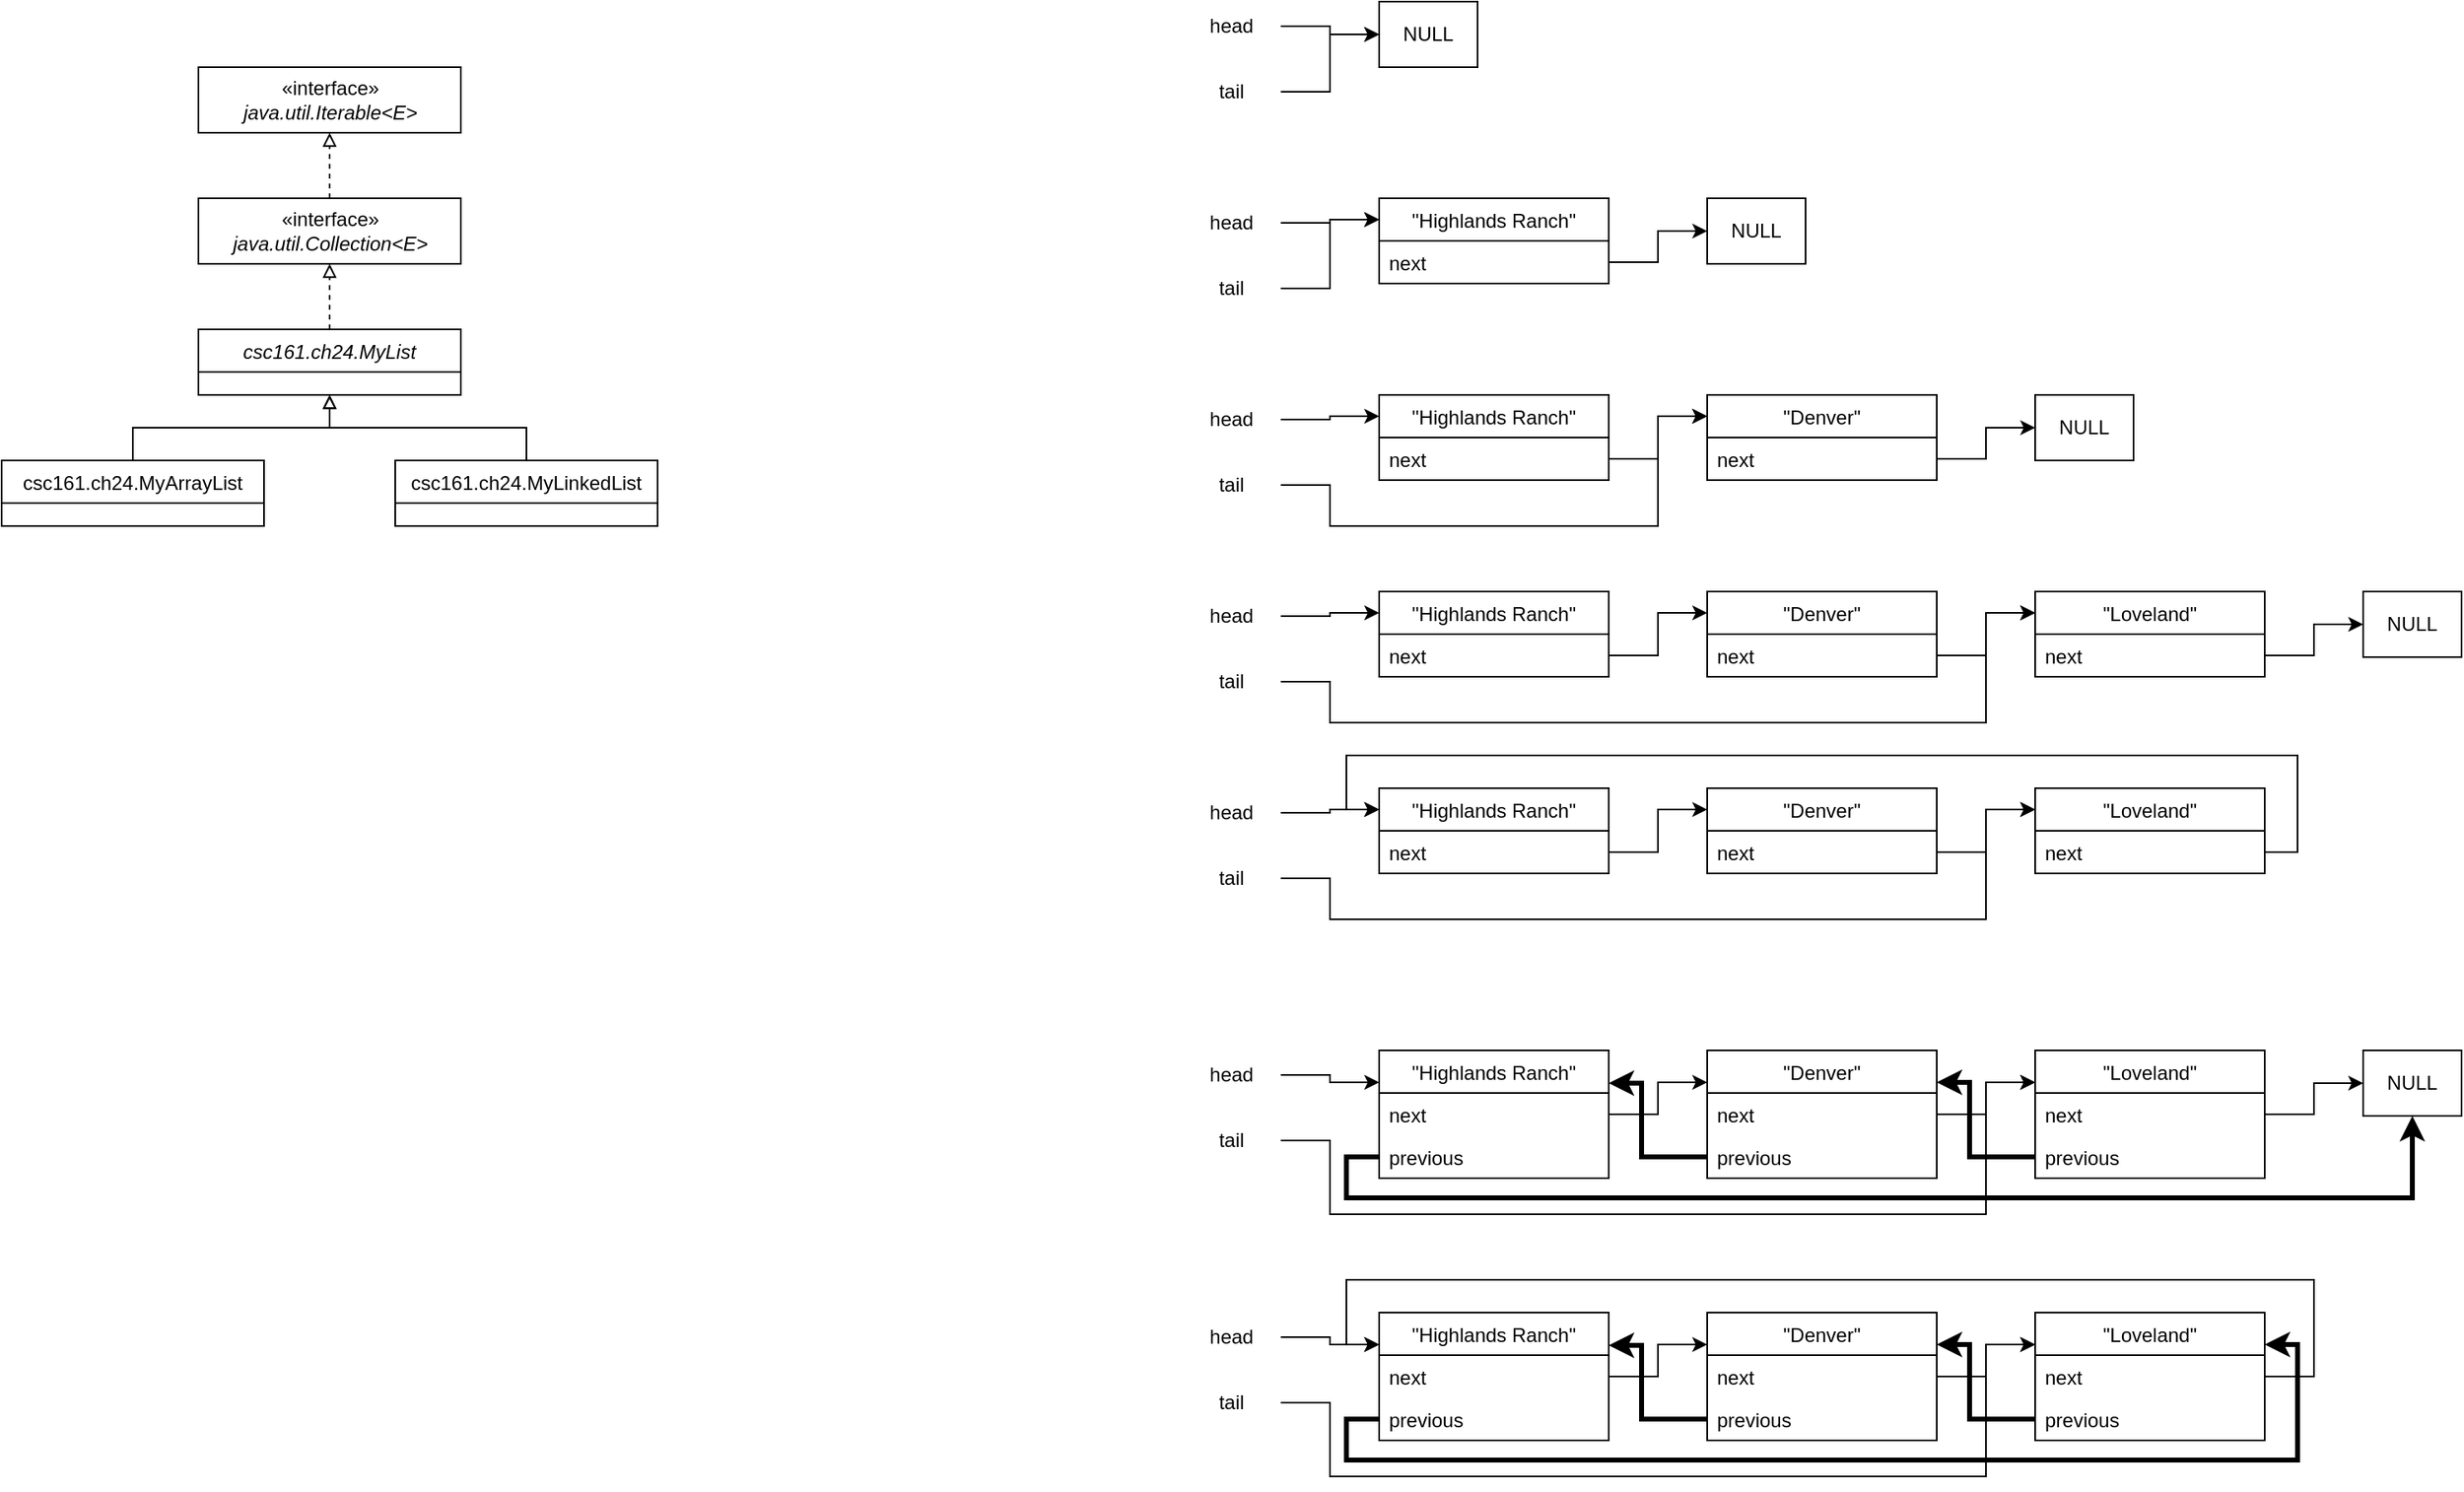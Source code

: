 <mxfile version="16.6.6" type="github">
  <diagram id="3TaFuOePhDUpP23lGYfb" name="Page-1">
    <mxGraphModel dx="1443" dy="1187" grid="1" gridSize="10" guides="1" tooltips="1" connect="1" arrows="1" fold="1" page="1" pageScale="1" pageWidth="850" pageHeight="1100" math="0" shadow="0">
      <root>
        <mxCell id="0" />
        <mxCell id="1" parent="0" />
        <mxCell id="ki_lQdvHZ9H5KWULKLS0-9" style="edgeStyle=orthogonalEdgeStyle;rounded=0;orthogonalLoop=1;jettySize=auto;html=1;exitX=0.5;exitY=0;exitDx=0;exitDy=0;entryX=0.5;entryY=1;entryDx=0;entryDy=0;endArrow=block;endFill=0;" edge="1" parent="1" source="ki_lQdvHZ9H5KWULKLS0-1" target="ki_lQdvHZ9H5KWULKLS0-3">
          <mxGeometry relative="1" as="geometry">
            <mxPoint x="360" y="320" as="targetPoint" />
          </mxGeometry>
        </mxCell>
        <mxCell id="ki_lQdvHZ9H5KWULKLS0-1" value="csc161.ch24.MyArrayList" style="swimlane;fontStyle=0;childLayout=stackLayout;horizontal=1;startSize=26;fillColor=none;horizontalStack=0;resizeParent=1;resizeParentMax=0;resizeLast=0;collapsible=1;marginBottom=0;" vertex="1" parent="1">
          <mxGeometry x="160" y="360" width="160" height="40" as="geometry" />
        </mxCell>
        <mxCell id="ki_lQdvHZ9H5KWULKLS0-8" style="edgeStyle=orthogonalEdgeStyle;rounded=0;orthogonalLoop=1;jettySize=auto;html=1;entryX=0.5;entryY=1;entryDx=0;entryDy=0;exitX=0.5;exitY=0;exitDx=0;exitDy=0;endArrow=block;endFill=0;" edge="1" parent="1" source="ki_lQdvHZ9H5KWULKLS0-2" target="ki_lQdvHZ9H5KWULKLS0-3">
          <mxGeometry relative="1" as="geometry" />
        </mxCell>
        <mxCell id="ki_lQdvHZ9H5KWULKLS0-2" value="csc161.ch24.MyLinkedList" style="swimlane;fontStyle=0;childLayout=stackLayout;horizontal=1;startSize=26;fillColor=none;horizontalStack=0;resizeParent=1;resizeParentMax=0;resizeLast=0;collapsible=1;marginBottom=0;" vertex="1" parent="1">
          <mxGeometry x="400" y="360" width="160" height="40" as="geometry" />
        </mxCell>
        <mxCell id="ki_lQdvHZ9H5KWULKLS0-6" style="edgeStyle=orthogonalEdgeStyle;rounded=0;orthogonalLoop=1;jettySize=auto;html=1;entryX=0.5;entryY=1;entryDx=0;entryDy=0;endArrow=block;endFill=0;dashed=1;" edge="1" parent="1" source="ki_lQdvHZ9H5KWULKLS0-3" target="ki_lQdvHZ9H5KWULKLS0-4">
          <mxGeometry relative="1" as="geometry" />
        </mxCell>
        <mxCell id="ki_lQdvHZ9H5KWULKLS0-3" value="csc161.ch24.MyList" style="swimlane;fontStyle=2;childLayout=stackLayout;horizontal=1;startSize=26;fillColor=none;horizontalStack=0;resizeParent=1;resizeParentMax=0;resizeLast=0;collapsible=1;marginBottom=0;" vertex="1" parent="1">
          <mxGeometry x="280" y="280" width="160" height="40" as="geometry" />
        </mxCell>
        <mxCell id="ki_lQdvHZ9H5KWULKLS0-7" style="edgeStyle=orthogonalEdgeStyle;rounded=0;orthogonalLoop=1;jettySize=auto;html=1;entryX=0.5;entryY=1;entryDx=0;entryDy=0;dashed=1;endArrow=block;endFill=0;" edge="1" parent="1" source="ki_lQdvHZ9H5KWULKLS0-4" target="ki_lQdvHZ9H5KWULKLS0-5">
          <mxGeometry relative="1" as="geometry" />
        </mxCell>
        <mxCell id="ki_lQdvHZ9H5KWULKLS0-4" value="«interface»&lt;br&gt;&lt;i&gt;java.util.Collection&amp;lt;E&amp;gt;&lt;/i&gt;" style="html=1;" vertex="1" parent="1">
          <mxGeometry x="280" y="200" width="160" height="40" as="geometry" />
        </mxCell>
        <mxCell id="ki_lQdvHZ9H5KWULKLS0-5" value="«interface»&lt;br&gt;&lt;i&gt;java.util.Iterable&amp;lt;E&amp;gt;&lt;/i&gt;" style="html=1;" vertex="1" parent="1">
          <mxGeometry x="280" y="120" width="160" height="40" as="geometry" />
        </mxCell>
        <mxCell id="ki_lQdvHZ9H5KWULKLS0-14" style="edgeStyle=orthogonalEdgeStyle;rounded=0;orthogonalLoop=1;jettySize=auto;html=1;entryX=0;entryY=0.5;entryDx=0;entryDy=0;endArrow=classic;endFill=1;exitX=1;exitY=0.5;exitDx=0;exitDy=0;" edge="1" parent="1" source="ki_lQdvHZ9H5KWULKLS0-10" target="ki_lQdvHZ9H5KWULKLS0-13">
          <mxGeometry relative="1" as="geometry" />
        </mxCell>
        <mxCell id="ki_lQdvHZ9H5KWULKLS0-10" value="head" style="text;html=1;strokeColor=none;fillColor=none;align=center;verticalAlign=middle;whiteSpace=wrap;rounded=0;" vertex="1" parent="1">
          <mxGeometry x="880" y="80" width="60" height="30" as="geometry" />
        </mxCell>
        <mxCell id="ki_lQdvHZ9H5KWULKLS0-15" style="edgeStyle=orthogonalEdgeStyle;rounded=0;orthogonalLoop=1;jettySize=auto;html=1;exitX=1;exitY=0.5;exitDx=0;exitDy=0;endArrow=classic;endFill=1;entryX=0;entryY=0.5;entryDx=0;entryDy=0;" edge="1" parent="1" source="ki_lQdvHZ9H5KWULKLS0-11" target="ki_lQdvHZ9H5KWULKLS0-13">
          <mxGeometry relative="1" as="geometry">
            <mxPoint x="990" y="40" as="targetPoint" />
          </mxGeometry>
        </mxCell>
        <mxCell id="ki_lQdvHZ9H5KWULKLS0-11" value="tail" style="text;html=1;strokeColor=none;fillColor=none;align=center;verticalAlign=middle;whiteSpace=wrap;rounded=0;" vertex="1" parent="1">
          <mxGeometry x="880" y="120" width="60" height="30" as="geometry" />
        </mxCell>
        <mxCell id="ki_lQdvHZ9H5KWULKLS0-13" value="NULL" style="rounded=0;whiteSpace=wrap;html=1;" vertex="1" parent="1">
          <mxGeometry x="1000" y="80" width="60" height="40" as="geometry" />
        </mxCell>
        <mxCell id="ki_lQdvHZ9H5KWULKLS0-16" style="edgeStyle=orthogonalEdgeStyle;rounded=0;orthogonalLoop=1;jettySize=auto;html=1;entryX=0;entryY=0.25;entryDx=0;entryDy=0;endArrow=classic;endFill=1;exitX=1;exitY=0.5;exitDx=0;exitDy=0;" edge="1" parent="1" source="ki_lQdvHZ9H5KWULKLS0-17" target="ki_lQdvHZ9H5KWULKLS0-21">
          <mxGeometry relative="1" as="geometry">
            <mxPoint x="1060" y="220" as="targetPoint" />
          </mxGeometry>
        </mxCell>
        <mxCell id="ki_lQdvHZ9H5KWULKLS0-17" value="head" style="text;html=1;strokeColor=none;fillColor=none;align=center;verticalAlign=middle;whiteSpace=wrap;rounded=0;" vertex="1" parent="1">
          <mxGeometry x="880" y="200" width="60" height="30" as="geometry" />
        </mxCell>
        <mxCell id="ki_lQdvHZ9H5KWULKLS0-18" style="edgeStyle=orthogonalEdgeStyle;rounded=0;orthogonalLoop=1;jettySize=auto;html=1;exitX=1;exitY=0.5;exitDx=0;exitDy=0;endArrow=classic;endFill=1;entryX=0;entryY=0.25;entryDx=0;entryDy=0;" edge="1" parent="1" source="ki_lQdvHZ9H5KWULKLS0-19" target="ki_lQdvHZ9H5KWULKLS0-21">
          <mxGeometry relative="1" as="geometry">
            <mxPoint x="1060" y="220" as="targetPoint" />
          </mxGeometry>
        </mxCell>
        <mxCell id="ki_lQdvHZ9H5KWULKLS0-19" value="tail" style="text;html=1;strokeColor=none;fillColor=none;align=center;verticalAlign=middle;whiteSpace=wrap;rounded=0;" vertex="1" parent="1">
          <mxGeometry x="880" y="240" width="60" height="30" as="geometry" />
        </mxCell>
        <mxCell id="ki_lQdvHZ9H5KWULKLS0-21" value="&quot;Highlands Ranch&quot;" style="swimlane;fontStyle=0;childLayout=stackLayout;horizontal=1;startSize=26;fillColor=none;horizontalStack=0;resizeParent=1;resizeParentMax=0;resizeLast=0;collapsible=1;marginBottom=0;" vertex="1" parent="1">
          <mxGeometry x="1000" y="200" width="140" height="52" as="geometry" />
        </mxCell>
        <mxCell id="ki_lQdvHZ9H5KWULKLS0-24" value="next" style="text;strokeColor=none;fillColor=none;align=left;verticalAlign=top;spacingLeft=4;spacingRight=4;overflow=hidden;rotatable=0;points=[[0,0.5],[1,0.5]];portConstraint=eastwest;" vertex="1" parent="ki_lQdvHZ9H5KWULKLS0-21">
          <mxGeometry y="26" width="140" height="26" as="geometry" />
        </mxCell>
        <mxCell id="ki_lQdvHZ9H5KWULKLS0-25" value="&quot;Denver&quot;" style="swimlane;fontStyle=0;childLayout=stackLayout;horizontal=1;startSize=26;fillColor=none;horizontalStack=0;resizeParent=1;resizeParentMax=0;resizeLast=0;collapsible=1;marginBottom=0;" vertex="1" parent="1">
          <mxGeometry x="1200" y="320" width="140" height="52" as="geometry" />
        </mxCell>
        <mxCell id="ki_lQdvHZ9H5KWULKLS0-26" value="next" style="text;strokeColor=none;fillColor=none;align=left;verticalAlign=top;spacingLeft=4;spacingRight=4;overflow=hidden;rotatable=0;points=[[0,0.5],[1,0.5]];portConstraint=eastwest;" vertex="1" parent="ki_lQdvHZ9H5KWULKLS0-25">
          <mxGeometry y="26" width="140" height="26" as="geometry" />
        </mxCell>
        <mxCell id="ki_lQdvHZ9H5KWULKLS0-31" style="edgeStyle=orthogonalEdgeStyle;rounded=0;orthogonalLoop=1;jettySize=auto;html=1;entryX=0;entryY=0.25;entryDx=0;entryDy=0;endArrow=classic;endFill=1;exitX=1;exitY=0.5;exitDx=0;exitDy=0;" edge="1" parent="1" source="ki_lQdvHZ9H5KWULKLS0-32" target="ki_lQdvHZ9H5KWULKLS0-35">
          <mxGeometry relative="1" as="geometry">
            <mxPoint x="1060" y="340" as="targetPoint" />
          </mxGeometry>
        </mxCell>
        <mxCell id="ki_lQdvHZ9H5KWULKLS0-32" value="head" style="text;html=1;strokeColor=none;fillColor=none;align=center;verticalAlign=middle;whiteSpace=wrap;rounded=0;" vertex="1" parent="1">
          <mxGeometry x="880" y="320" width="60" height="30" as="geometry" />
        </mxCell>
        <mxCell id="ki_lQdvHZ9H5KWULKLS0-33" style="edgeStyle=orthogonalEdgeStyle;rounded=0;orthogonalLoop=1;jettySize=auto;html=1;exitX=1;exitY=0.5;exitDx=0;exitDy=0;endArrow=classic;endFill=1;entryX=0;entryY=0.25;entryDx=0;entryDy=0;" edge="1" parent="1" source="ki_lQdvHZ9H5KWULKLS0-34" target="ki_lQdvHZ9H5KWULKLS0-25">
          <mxGeometry relative="1" as="geometry">
            <mxPoint x="1060" y="340" as="targetPoint" />
            <Array as="points">
              <mxPoint x="970" y="375" />
              <mxPoint x="970" y="400" />
              <mxPoint x="1170" y="400" />
              <mxPoint x="1170" y="333" />
            </Array>
          </mxGeometry>
        </mxCell>
        <mxCell id="ki_lQdvHZ9H5KWULKLS0-34" value="tail" style="text;html=1;strokeColor=none;fillColor=none;align=center;verticalAlign=middle;whiteSpace=wrap;rounded=0;" vertex="1" parent="1">
          <mxGeometry x="880" y="360" width="60" height="30" as="geometry" />
        </mxCell>
        <mxCell id="ki_lQdvHZ9H5KWULKLS0-35" value="&quot;Highlands Ranch&quot;" style="swimlane;fontStyle=0;childLayout=stackLayout;horizontal=1;startSize=26;fillColor=none;horizontalStack=0;resizeParent=1;resizeParentMax=0;resizeLast=0;collapsible=1;marginBottom=0;" vertex="1" parent="1">
          <mxGeometry x="1000" y="320" width="140" height="52" as="geometry" />
        </mxCell>
        <mxCell id="ki_lQdvHZ9H5KWULKLS0-36" value="next" style="text;strokeColor=none;fillColor=none;align=left;verticalAlign=top;spacingLeft=4;spacingRight=4;overflow=hidden;rotatable=0;points=[[0,0.5],[1,0.5]];portConstraint=eastwest;" vertex="1" parent="ki_lQdvHZ9H5KWULKLS0-35">
          <mxGeometry y="26" width="140" height="26" as="geometry" />
        </mxCell>
        <mxCell id="ki_lQdvHZ9H5KWULKLS0-37" style="edgeStyle=orthogonalEdgeStyle;rounded=0;orthogonalLoop=1;jettySize=auto;html=1;entryX=0;entryY=0.25;entryDx=0;entryDy=0;endArrow=classic;endFill=1;exitX=1;exitY=0.5;exitDx=0;exitDy=0;" edge="1" parent="1" source="ki_lQdvHZ9H5KWULKLS0-36" target="ki_lQdvHZ9H5KWULKLS0-25">
          <mxGeometry relative="1" as="geometry">
            <mxPoint x="1010" y="343" as="targetPoint" />
            <mxPoint x="950" y="345" as="sourcePoint" />
          </mxGeometry>
        </mxCell>
        <mxCell id="ki_lQdvHZ9H5KWULKLS0-38" value="NULL" style="rounded=0;whiteSpace=wrap;html=1;" vertex="1" parent="1">
          <mxGeometry x="1200" y="200" width="60" height="40" as="geometry" />
        </mxCell>
        <mxCell id="ki_lQdvHZ9H5KWULKLS0-39" style="edgeStyle=orthogonalEdgeStyle;rounded=0;orthogonalLoop=1;jettySize=auto;html=1;entryX=0;entryY=0.5;entryDx=0;entryDy=0;endArrow=classic;endFill=1;exitX=1;exitY=0.5;exitDx=0;exitDy=0;" edge="1" parent="1" source="ki_lQdvHZ9H5KWULKLS0-24" target="ki_lQdvHZ9H5KWULKLS0-38">
          <mxGeometry relative="1" as="geometry">
            <mxPoint x="1210" y="343" as="targetPoint" />
            <mxPoint x="1150" y="369" as="sourcePoint" />
          </mxGeometry>
        </mxCell>
        <mxCell id="ki_lQdvHZ9H5KWULKLS0-40" value="NULL" style="rounded=0;whiteSpace=wrap;html=1;" vertex="1" parent="1">
          <mxGeometry x="1400" y="320" width="60" height="40" as="geometry" />
        </mxCell>
        <mxCell id="ki_lQdvHZ9H5KWULKLS0-41" style="edgeStyle=orthogonalEdgeStyle;rounded=0;orthogonalLoop=1;jettySize=auto;html=1;entryX=0;entryY=0.5;entryDx=0;entryDy=0;endArrow=classic;endFill=1;exitX=1;exitY=0.5;exitDx=0;exitDy=0;" edge="1" parent="1" target="ki_lQdvHZ9H5KWULKLS0-40" source="ki_lQdvHZ9H5KWULKLS0-26">
          <mxGeometry relative="1" as="geometry">
            <mxPoint x="1410" y="463" as="targetPoint" />
            <mxPoint x="1360" y="380" as="sourcePoint" />
          </mxGeometry>
        </mxCell>
        <mxCell id="ki_lQdvHZ9H5KWULKLS0-42" value="&quot;Denver&quot;" style="swimlane;fontStyle=0;childLayout=stackLayout;horizontal=1;startSize=26;fillColor=none;horizontalStack=0;resizeParent=1;resizeParentMax=0;resizeLast=0;collapsible=1;marginBottom=0;" vertex="1" parent="1">
          <mxGeometry x="1200" y="440" width="140" height="52" as="geometry" />
        </mxCell>
        <mxCell id="ki_lQdvHZ9H5KWULKLS0-43" value="next" style="text;strokeColor=none;fillColor=none;align=left;verticalAlign=top;spacingLeft=4;spacingRight=4;overflow=hidden;rotatable=0;points=[[0,0.5],[1,0.5]];portConstraint=eastwest;" vertex="1" parent="ki_lQdvHZ9H5KWULKLS0-42">
          <mxGeometry y="26" width="140" height="26" as="geometry" />
        </mxCell>
        <mxCell id="ki_lQdvHZ9H5KWULKLS0-44" style="edgeStyle=orthogonalEdgeStyle;rounded=0;orthogonalLoop=1;jettySize=auto;html=1;entryX=0;entryY=0.25;entryDx=0;entryDy=0;endArrow=classic;endFill=1;exitX=1;exitY=0.5;exitDx=0;exitDy=0;" edge="1" parent="1" source="ki_lQdvHZ9H5KWULKLS0-45" target="ki_lQdvHZ9H5KWULKLS0-48">
          <mxGeometry relative="1" as="geometry">
            <mxPoint x="1060" y="460" as="targetPoint" />
          </mxGeometry>
        </mxCell>
        <mxCell id="ki_lQdvHZ9H5KWULKLS0-45" value="head" style="text;html=1;strokeColor=none;fillColor=none;align=center;verticalAlign=middle;whiteSpace=wrap;rounded=0;" vertex="1" parent="1">
          <mxGeometry x="880" y="440" width="60" height="30" as="geometry" />
        </mxCell>
        <mxCell id="ki_lQdvHZ9H5KWULKLS0-46" style="edgeStyle=orthogonalEdgeStyle;rounded=0;orthogonalLoop=1;jettySize=auto;html=1;exitX=1;exitY=0.5;exitDx=0;exitDy=0;endArrow=classic;endFill=1;entryX=0;entryY=0.25;entryDx=0;entryDy=0;" edge="1" parent="1" source="ki_lQdvHZ9H5KWULKLS0-47" target="ki_lQdvHZ9H5KWULKLS0-53">
          <mxGeometry relative="1" as="geometry">
            <mxPoint x="1060" y="460" as="targetPoint" />
            <Array as="points">
              <mxPoint x="970" y="495" />
              <mxPoint x="970" y="520" />
              <mxPoint x="1370" y="520" />
              <mxPoint x="1370" y="453" />
            </Array>
          </mxGeometry>
        </mxCell>
        <mxCell id="ki_lQdvHZ9H5KWULKLS0-47" value="tail" style="text;html=1;strokeColor=none;fillColor=none;align=center;verticalAlign=middle;whiteSpace=wrap;rounded=0;" vertex="1" parent="1">
          <mxGeometry x="880" y="480" width="60" height="30" as="geometry" />
        </mxCell>
        <mxCell id="ki_lQdvHZ9H5KWULKLS0-48" value="&quot;Highlands Ranch&quot;" style="swimlane;fontStyle=0;childLayout=stackLayout;horizontal=1;startSize=26;fillColor=none;horizontalStack=0;resizeParent=1;resizeParentMax=0;resizeLast=0;collapsible=1;marginBottom=0;" vertex="1" parent="1">
          <mxGeometry x="1000" y="440" width="140" height="52" as="geometry" />
        </mxCell>
        <mxCell id="ki_lQdvHZ9H5KWULKLS0-49" value="next" style="text;strokeColor=none;fillColor=none;align=left;verticalAlign=top;spacingLeft=4;spacingRight=4;overflow=hidden;rotatable=0;points=[[0,0.5],[1,0.5]];portConstraint=eastwest;" vertex="1" parent="ki_lQdvHZ9H5KWULKLS0-48">
          <mxGeometry y="26" width="140" height="26" as="geometry" />
        </mxCell>
        <mxCell id="ki_lQdvHZ9H5KWULKLS0-50" style="edgeStyle=orthogonalEdgeStyle;rounded=0;orthogonalLoop=1;jettySize=auto;html=1;entryX=0;entryY=0.25;entryDx=0;entryDy=0;endArrow=classic;endFill=1;exitX=1;exitY=0.5;exitDx=0;exitDy=0;" edge="1" parent="1" source="ki_lQdvHZ9H5KWULKLS0-49" target="ki_lQdvHZ9H5KWULKLS0-42">
          <mxGeometry relative="1" as="geometry">
            <mxPoint x="1010" y="463" as="targetPoint" />
            <mxPoint x="950" y="465" as="sourcePoint" />
          </mxGeometry>
        </mxCell>
        <mxCell id="ki_lQdvHZ9H5KWULKLS0-51" value="NULL" style="rounded=0;whiteSpace=wrap;html=1;" vertex="1" parent="1">
          <mxGeometry x="1600" y="440" width="60" height="40" as="geometry" />
        </mxCell>
        <mxCell id="ki_lQdvHZ9H5KWULKLS0-52" style="edgeStyle=orthogonalEdgeStyle;rounded=0;orthogonalLoop=1;jettySize=auto;html=1;entryX=0;entryY=0.5;entryDx=0;entryDy=0;endArrow=classic;endFill=1;exitX=1;exitY=0.5;exitDx=0;exitDy=0;" edge="1" parent="1" source="ki_lQdvHZ9H5KWULKLS0-54" target="ki_lQdvHZ9H5KWULKLS0-51">
          <mxGeometry relative="1" as="geometry">
            <mxPoint x="1410" y="583" as="targetPoint" />
            <mxPoint x="1360" y="500" as="sourcePoint" />
          </mxGeometry>
        </mxCell>
        <mxCell id="ki_lQdvHZ9H5KWULKLS0-53" value="&quot;Loveland&quot;" style="swimlane;fontStyle=0;childLayout=stackLayout;horizontal=1;startSize=26;fillColor=none;horizontalStack=0;resizeParent=1;resizeParentMax=0;resizeLast=0;collapsible=1;marginBottom=0;" vertex="1" parent="1">
          <mxGeometry x="1400" y="440" width="140" height="52" as="geometry" />
        </mxCell>
        <mxCell id="ki_lQdvHZ9H5KWULKLS0-54" value="next" style="text;strokeColor=none;fillColor=none;align=left;verticalAlign=top;spacingLeft=4;spacingRight=4;overflow=hidden;rotatable=0;points=[[0,0.5],[1,0.5]];portConstraint=eastwest;" vertex="1" parent="ki_lQdvHZ9H5KWULKLS0-53">
          <mxGeometry y="26" width="140" height="26" as="geometry" />
        </mxCell>
        <mxCell id="ki_lQdvHZ9H5KWULKLS0-55" style="edgeStyle=orthogonalEdgeStyle;rounded=0;orthogonalLoop=1;jettySize=auto;html=1;entryX=0;entryY=0.25;entryDx=0;entryDy=0;endArrow=classic;endFill=1;exitX=1;exitY=0.5;exitDx=0;exitDy=0;" edge="1" parent="1" source="ki_lQdvHZ9H5KWULKLS0-43" target="ki_lQdvHZ9H5KWULKLS0-53">
          <mxGeometry relative="1" as="geometry">
            <mxPoint x="1700" y="465" as="targetPoint" />
            <mxPoint x="1530" y="489" as="sourcePoint" />
          </mxGeometry>
        </mxCell>
        <mxCell id="ki_lQdvHZ9H5KWULKLS0-56" value="&quot;Denver&quot;" style="swimlane;fontStyle=0;childLayout=stackLayout;horizontal=1;startSize=26;fillColor=none;horizontalStack=0;resizeParent=1;resizeParentMax=0;resizeLast=0;collapsible=1;marginBottom=0;" vertex="1" parent="1">
          <mxGeometry x="1200" y="560" width="140" height="52" as="geometry" />
        </mxCell>
        <mxCell id="ki_lQdvHZ9H5KWULKLS0-57" value="next" style="text;strokeColor=none;fillColor=none;align=left;verticalAlign=top;spacingLeft=4;spacingRight=4;overflow=hidden;rotatable=0;points=[[0,0.5],[1,0.5]];portConstraint=eastwest;" vertex="1" parent="ki_lQdvHZ9H5KWULKLS0-56">
          <mxGeometry y="26" width="140" height="26" as="geometry" />
        </mxCell>
        <mxCell id="ki_lQdvHZ9H5KWULKLS0-58" style="edgeStyle=orthogonalEdgeStyle;rounded=0;orthogonalLoop=1;jettySize=auto;html=1;entryX=0;entryY=0.25;entryDx=0;entryDy=0;endArrow=classic;endFill=1;exitX=1;exitY=0.5;exitDx=0;exitDy=0;" edge="1" parent="1" source="ki_lQdvHZ9H5KWULKLS0-59" target="ki_lQdvHZ9H5KWULKLS0-62">
          <mxGeometry relative="1" as="geometry">
            <mxPoint x="1060" y="580" as="targetPoint" />
          </mxGeometry>
        </mxCell>
        <mxCell id="ki_lQdvHZ9H5KWULKLS0-59" value="head" style="text;html=1;strokeColor=none;fillColor=none;align=center;verticalAlign=middle;whiteSpace=wrap;rounded=0;" vertex="1" parent="1">
          <mxGeometry x="880" y="560" width="60" height="30" as="geometry" />
        </mxCell>
        <mxCell id="ki_lQdvHZ9H5KWULKLS0-60" style="edgeStyle=orthogonalEdgeStyle;rounded=0;orthogonalLoop=1;jettySize=auto;html=1;exitX=1;exitY=0.5;exitDx=0;exitDy=0;endArrow=classic;endFill=1;entryX=0;entryY=0.25;entryDx=0;entryDy=0;" edge="1" parent="1" source="ki_lQdvHZ9H5KWULKLS0-61" target="ki_lQdvHZ9H5KWULKLS0-67">
          <mxGeometry relative="1" as="geometry">
            <mxPoint x="1060" y="580" as="targetPoint" />
            <Array as="points">
              <mxPoint x="970" y="615" />
              <mxPoint x="970" y="640" />
              <mxPoint x="1370" y="640" />
              <mxPoint x="1370" y="573" />
            </Array>
          </mxGeometry>
        </mxCell>
        <mxCell id="ki_lQdvHZ9H5KWULKLS0-61" value="tail" style="text;html=1;strokeColor=none;fillColor=none;align=center;verticalAlign=middle;whiteSpace=wrap;rounded=0;" vertex="1" parent="1">
          <mxGeometry x="880" y="600" width="60" height="30" as="geometry" />
        </mxCell>
        <mxCell id="ki_lQdvHZ9H5KWULKLS0-62" value="&quot;Highlands Ranch&quot;" style="swimlane;fontStyle=0;childLayout=stackLayout;horizontal=1;startSize=26;fillColor=none;horizontalStack=0;resizeParent=1;resizeParentMax=0;resizeLast=0;collapsible=1;marginBottom=0;" vertex="1" parent="1">
          <mxGeometry x="1000" y="560" width="140" height="52" as="geometry" />
        </mxCell>
        <mxCell id="ki_lQdvHZ9H5KWULKLS0-63" value="next" style="text;strokeColor=none;fillColor=none;align=left;verticalAlign=top;spacingLeft=4;spacingRight=4;overflow=hidden;rotatable=0;points=[[0,0.5],[1,0.5]];portConstraint=eastwest;" vertex="1" parent="ki_lQdvHZ9H5KWULKLS0-62">
          <mxGeometry y="26" width="140" height="26" as="geometry" />
        </mxCell>
        <mxCell id="ki_lQdvHZ9H5KWULKLS0-64" style="edgeStyle=orthogonalEdgeStyle;rounded=0;orthogonalLoop=1;jettySize=auto;html=1;entryX=0;entryY=0.25;entryDx=0;entryDy=0;endArrow=classic;endFill=1;exitX=1;exitY=0.5;exitDx=0;exitDy=0;" edge="1" parent="1" source="ki_lQdvHZ9H5KWULKLS0-63" target="ki_lQdvHZ9H5KWULKLS0-56">
          <mxGeometry relative="1" as="geometry">
            <mxPoint x="1010" y="583" as="targetPoint" />
            <mxPoint x="950" y="585" as="sourcePoint" />
          </mxGeometry>
        </mxCell>
        <mxCell id="ki_lQdvHZ9H5KWULKLS0-65" value="NULL" style="rounded=0;whiteSpace=wrap;html=1;" vertex="1" parent="1">
          <mxGeometry x="1600" y="720" width="60" height="40" as="geometry" />
        </mxCell>
        <mxCell id="ki_lQdvHZ9H5KWULKLS0-66" style="edgeStyle=orthogonalEdgeStyle;rounded=0;orthogonalLoop=1;jettySize=auto;html=1;entryX=0;entryY=0.25;entryDx=0;entryDy=0;endArrow=classic;endFill=1;exitX=1;exitY=0.5;exitDx=0;exitDy=0;" edge="1" parent="1" source="ki_lQdvHZ9H5KWULKLS0-68" target="ki_lQdvHZ9H5KWULKLS0-62">
          <mxGeometry relative="1" as="geometry">
            <mxPoint x="1410" y="703" as="targetPoint" />
            <mxPoint x="1360" y="620" as="sourcePoint" />
            <Array as="points">
              <mxPoint x="1560" y="599" />
              <mxPoint x="1560" y="540" />
              <mxPoint x="980" y="540" />
              <mxPoint x="980" y="573" />
            </Array>
          </mxGeometry>
        </mxCell>
        <mxCell id="ki_lQdvHZ9H5KWULKLS0-67" value="&quot;Loveland&quot;" style="swimlane;fontStyle=0;childLayout=stackLayout;horizontal=1;startSize=26;fillColor=none;horizontalStack=0;resizeParent=1;resizeParentMax=0;resizeLast=0;collapsible=1;marginBottom=0;" vertex="1" parent="1">
          <mxGeometry x="1400" y="560" width="140" height="52" as="geometry" />
        </mxCell>
        <mxCell id="ki_lQdvHZ9H5KWULKLS0-68" value="next" style="text;strokeColor=none;fillColor=none;align=left;verticalAlign=top;spacingLeft=4;spacingRight=4;overflow=hidden;rotatable=0;points=[[0,0.5],[1,0.5]];portConstraint=eastwest;" vertex="1" parent="ki_lQdvHZ9H5KWULKLS0-67">
          <mxGeometry y="26" width="140" height="26" as="geometry" />
        </mxCell>
        <mxCell id="ki_lQdvHZ9H5KWULKLS0-69" style="edgeStyle=orthogonalEdgeStyle;rounded=0;orthogonalLoop=1;jettySize=auto;html=1;entryX=0;entryY=0.25;entryDx=0;entryDy=0;endArrow=classic;endFill=1;exitX=1;exitY=0.5;exitDx=0;exitDy=0;" edge="1" parent="1" source="ki_lQdvHZ9H5KWULKLS0-57" target="ki_lQdvHZ9H5KWULKLS0-67">
          <mxGeometry relative="1" as="geometry">
            <mxPoint x="1700" y="585" as="targetPoint" />
            <mxPoint x="1530" y="609" as="sourcePoint" />
          </mxGeometry>
        </mxCell>
        <mxCell id="ki_lQdvHZ9H5KWULKLS0-70" value="&quot;Denver&quot;" style="swimlane;fontStyle=0;childLayout=stackLayout;horizontal=1;startSize=26;fillColor=none;horizontalStack=0;resizeParent=1;resizeParentMax=0;resizeLast=0;collapsible=1;marginBottom=0;" vertex="1" parent="1">
          <mxGeometry x="1200" y="720" width="140" height="78" as="geometry" />
        </mxCell>
        <mxCell id="ki_lQdvHZ9H5KWULKLS0-71" value="next" style="text;strokeColor=none;fillColor=none;align=left;verticalAlign=top;spacingLeft=4;spacingRight=4;overflow=hidden;rotatable=0;points=[[0,0.5],[1,0.5]];portConstraint=eastwest;" vertex="1" parent="ki_lQdvHZ9H5KWULKLS0-70">
          <mxGeometry y="26" width="140" height="26" as="geometry" />
        </mxCell>
        <mxCell id="ki_lQdvHZ9H5KWULKLS0-85" value="previous" style="text;strokeColor=none;fillColor=none;align=left;verticalAlign=top;spacingLeft=4;spacingRight=4;overflow=hidden;rotatable=0;points=[[0,0.5],[1,0.5]];portConstraint=eastwest;" vertex="1" parent="ki_lQdvHZ9H5KWULKLS0-70">
          <mxGeometry y="52" width="140" height="26" as="geometry" />
        </mxCell>
        <mxCell id="ki_lQdvHZ9H5KWULKLS0-72" style="edgeStyle=orthogonalEdgeStyle;rounded=0;orthogonalLoop=1;jettySize=auto;html=1;entryX=0;entryY=0.25;entryDx=0;entryDy=0;endArrow=classic;endFill=1;exitX=1;exitY=0.5;exitDx=0;exitDy=0;" edge="1" parent="1" source="ki_lQdvHZ9H5KWULKLS0-73" target="ki_lQdvHZ9H5KWULKLS0-76">
          <mxGeometry relative="1" as="geometry">
            <mxPoint x="1060" y="740" as="targetPoint" />
          </mxGeometry>
        </mxCell>
        <mxCell id="ki_lQdvHZ9H5KWULKLS0-73" value="head" style="text;html=1;strokeColor=none;fillColor=none;align=center;verticalAlign=middle;whiteSpace=wrap;rounded=0;" vertex="1" parent="1">
          <mxGeometry x="880" y="720" width="60" height="30" as="geometry" />
        </mxCell>
        <mxCell id="ki_lQdvHZ9H5KWULKLS0-74" style="edgeStyle=orthogonalEdgeStyle;rounded=0;orthogonalLoop=1;jettySize=auto;html=1;exitX=1;exitY=0.5;exitDx=0;exitDy=0;endArrow=classic;endFill=1;entryX=0;entryY=0.25;entryDx=0;entryDy=0;" edge="1" parent="1" source="ki_lQdvHZ9H5KWULKLS0-75" target="ki_lQdvHZ9H5KWULKLS0-80">
          <mxGeometry relative="1" as="geometry">
            <mxPoint x="1060" y="740" as="targetPoint" />
            <Array as="points">
              <mxPoint x="970" y="775" />
              <mxPoint x="970" y="820" />
              <mxPoint x="1370" y="820" />
              <mxPoint x="1370" y="740" />
            </Array>
          </mxGeometry>
        </mxCell>
        <mxCell id="ki_lQdvHZ9H5KWULKLS0-75" value="tail" style="text;html=1;strokeColor=none;fillColor=none;align=center;verticalAlign=middle;whiteSpace=wrap;rounded=0;" vertex="1" parent="1">
          <mxGeometry x="880" y="760" width="60" height="30" as="geometry" />
        </mxCell>
        <mxCell id="ki_lQdvHZ9H5KWULKLS0-76" value="&quot;Highlands Ranch&quot;" style="swimlane;fontStyle=0;childLayout=stackLayout;horizontal=1;startSize=26;fillColor=none;horizontalStack=0;resizeParent=1;resizeParentMax=0;resizeLast=0;collapsible=1;marginBottom=0;" vertex="1" parent="1">
          <mxGeometry x="1000" y="720" width="140" height="78" as="geometry" />
        </mxCell>
        <mxCell id="ki_lQdvHZ9H5KWULKLS0-77" value="next" style="text;strokeColor=none;fillColor=none;align=left;verticalAlign=top;spacingLeft=4;spacingRight=4;overflow=hidden;rotatable=0;points=[[0,0.5],[1,0.5]];portConstraint=eastwest;" vertex="1" parent="ki_lQdvHZ9H5KWULKLS0-76">
          <mxGeometry y="26" width="140" height="26" as="geometry" />
        </mxCell>
        <mxCell id="ki_lQdvHZ9H5KWULKLS0-84" value="previous" style="text;strokeColor=none;fillColor=none;align=left;verticalAlign=top;spacingLeft=4;spacingRight=4;overflow=hidden;rotatable=0;points=[[0,0.5],[1,0.5]];portConstraint=eastwest;" vertex="1" parent="ki_lQdvHZ9H5KWULKLS0-76">
          <mxGeometry y="52" width="140" height="26" as="geometry" />
        </mxCell>
        <mxCell id="ki_lQdvHZ9H5KWULKLS0-78" style="edgeStyle=orthogonalEdgeStyle;rounded=0;orthogonalLoop=1;jettySize=auto;html=1;entryX=0;entryY=0.25;entryDx=0;entryDy=0;endArrow=classic;endFill=1;exitX=1;exitY=0.5;exitDx=0;exitDy=0;" edge="1" parent="1" source="ki_lQdvHZ9H5KWULKLS0-77" target="ki_lQdvHZ9H5KWULKLS0-70">
          <mxGeometry relative="1" as="geometry">
            <mxPoint x="1010" y="743" as="targetPoint" />
            <mxPoint x="950" y="745" as="sourcePoint" />
          </mxGeometry>
        </mxCell>
        <mxCell id="ki_lQdvHZ9H5KWULKLS0-79" style="edgeStyle=orthogonalEdgeStyle;rounded=0;orthogonalLoop=1;jettySize=auto;html=1;entryX=0;entryY=0.5;entryDx=0;entryDy=0;endArrow=classic;endFill=1;exitX=1;exitY=0.5;exitDx=0;exitDy=0;" edge="1" parent="1" source="ki_lQdvHZ9H5KWULKLS0-81" target="ki_lQdvHZ9H5KWULKLS0-65">
          <mxGeometry relative="1" as="geometry">
            <mxPoint x="1410" y="863" as="targetPoint" />
            <mxPoint x="1360" y="780" as="sourcePoint" />
            <Array as="points">
              <mxPoint x="1570" y="759" />
              <mxPoint x="1570" y="740" />
            </Array>
          </mxGeometry>
        </mxCell>
        <mxCell id="ki_lQdvHZ9H5KWULKLS0-80" value="&quot;Loveland&quot;" style="swimlane;fontStyle=0;childLayout=stackLayout;horizontal=1;startSize=26;fillColor=none;horizontalStack=0;resizeParent=1;resizeParentMax=0;resizeLast=0;collapsible=1;marginBottom=0;" vertex="1" parent="1">
          <mxGeometry x="1400" y="720" width="140" height="78" as="geometry" />
        </mxCell>
        <mxCell id="ki_lQdvHZ9H5KWULKLS0-81" value="next" style="text;strokeColor=none;fillColor=none;align=left;verticalAlign=top;spacingLeft=4;spacingRight=4;overflow=hidden;rotatable=0;points=[[0,0.5],[1,0.5]];portConstraint=eastwest;" vertex="1" parent="ki_lQdvHZ9H5KWULKLS0-80">
          <mxGeometry y="26" width="140" height="26" as="geometry" />
        </mxCell>
        <mxCell id="ki_lQdvHZ9H5KWULKLS0-86" value="previous" style="text;strokeColor=none;fillColor=none;align=left;verticalAlign=top;spacingLeft=4;spacingRight=4;overflow=hidden;rotatable=0;points=[[0,0.5],[1,0.5]];portConstraint=eastwest;" vertex="1" parent="ki_lQdvHZ9H5KWULKLS0-80">
          <mxGeometry y="52" width="140" height="26" as="geometry" />
        </mxCell>
        <mxCell id="ki_lQdvHZ9H5KWULKLS0-82" style="edgeStyle=orthogonalEdgeStyle;rounded=0;orthogonalLoop=1;jettySize=auto;html=1;entryX=0;entryY=0.25;entryDx=0;entryDy=0;endArrow=classic;endFill=1;exitX=1;exitY=0.5;exitDx=0;exitDy=0;" edge="1" parent="1" source="ki_lQdvHZ9H5KWULKLS0-71" target="ki_lQdvHZ9H5KWULKLS0-80">
          <mxGeometry relative="1" as="geometry">
            <mxPoint x="1700" y="745" as="targetPoint" />
            <mxPoint x="1530" y="769" as="sourcePoint" />
          </mxGeometry>
        </mxCell>
        <mxCell id="ki_lQdvHZ9H5KWULKLS0-87" style="edgeStyle=orthogonalEdgeStyle;rounded=0;orthogonalLoop=1;jettySize=auto;html=1;exitX=0;exitY=0.5;exitDx=0;exitDy=0;entryX=1;entryY=0.25;entryDx=0;entryDy=0;endArrow=classic;endFill=1;strokeWidth=3;" edge="1" parent="1" source="ki_lQdvHZ9H5KWULKLS0-86" target="ki_lQdvHZ9H5KWULKLS0-70">
          <mxGeometry relative="1" as="geometry">
            <Array as="points">
              <mxPoint x="1360" y="785" />
              <mxPoint x="1360" y="740" />
            </Array>
          </mxGeometry>
        </mxCell>
        <mxCell id="ki_lQdvHZ9H5KWULKLS0-88" style="edgeStyle=orthogonalEdgeStyle;rounded=0;orthogonalLoop=1;jettySize=auto;html=1;exitX=0;exitY=0.5;exitDx=0;exitDy=0;entryX=1;entryY=0.25;entryDx=0;entryDy=0;endArrow=classic;endFill=1;strokeWidth=3;" edge="1" parent="1" source="ki_lQdvHZ9H5KWULKLS0-85" target="ki_lQdvHZ9H5KWULKLS0-76">
          <mxGeometry relative="1" as="geometry">
            <mxPoint x="1410" y="795" as="sourcePoint" />
            <mxPoint x="1350" y="749.5" as="targetPoint" />
            <Array as="points">
              <mxPoint x="1160" y="785" />
              <mxPoint x="1160" y="740" />
              <mxPoint x="1140" y="740" />
            </Array>
          </mxGeometry>
        </mxCell>
        <mxCell id="ki_lQdvHZ9H5KWULKLS0-89" style="edgeStyle=orthogonalEdgeStyle;rounded=0;orthogonalLoop=1;jettySize=auto;html=1;exitX=0;exitY=0.5;exitDx=0;exitDy=0;entryX=0.5;entryY=1;entryDx=0;entryDy=0;endArrow=classic;endFill=1;strokeWidth=3;" edge="1" parent="1" source="ki_lQdvHZ9H5KWULKLS0-84" target="ki_lQdvHZ9H5KWULKLS0-65">
          <mxGeometry relative="1" as="geometry">
            <mxPoint x="1210" y="795" as="sourcePoint" />
            <mxPoint x="1150" y="749.5" as="targetPoint" />
            <Array as="points">
              <mxPoint x="980" y="785" />
              <mxPoint x="980" y="810" />
              <mxPoint x="1630" y="810" />
            </Array>
          </mxGeometry>
        </mxCell>
        <mxCell id="ki_lQdvHZ9H5KWULKLS0-91" value="&quot;Denver&quot;" style="swimlane;fontStyle=0;childLayout=stackLayout;horizontal=1;startSize=26;fillColor=none;horizontalStack=0;resizeParent=1;resizeParentMax=0;resizeLast=0;collapsible=1;marginBottom=0;" vertex="1" parent="1">
          <mxGeometry x="1200" y="880" width="140" height="78" as="geometry" />
        </mxCell>
        <mxCell id="ki_lQdvHZ9H5KWULKLS0-92" value="next" style="text;strokeColor=none;fillColor=none;align=left;verticalAlign=top;spacingLeft=4;spacingRight=4;overflow=hidden;rotatable=0;points=[[0,0.5],[1,0.5]];portConstraint=eastwest;" vertex="1" parent="ki_lQdvHZ9H5KWULKLS0-91">
          <mxGeometry y="26" width="140" height="26" as="geometry" />
        </mxCell>
        <mxCell id="ki_lQdvHZ9H5KWULKLS0-93" value="previous" style="text;strokeColor=none;fillColor=none;align=left;verticalAlign=top;spacingLeft=4;spacingRight=4;overflow=hidden;rotatable=0;points=[[0,0.5],[1,0.5]];portConstraint=eastwest;" vertex="1" parent="ki_lQdvHZ9H5KWULKLS0-91">
          <mxGeometry y="52" width="140" height="26" as="geometry" />
        </mxCell>
        <mxCell id="ki_lQdvHZ9H5KWULKLS0-94" style="edgeStyle=orthogonalEdgeStyle;rounded=0;orthogonalLoop=1;jettySize=auto;html=1;entryX=0;entryY=0.25;entryDx=0;entryDy=0;endArrow=classic;endFill=1;exitX=1;exitY=0.5;exitDx=0;exitDy=0;" edge="1" parent="1" source="ki_lQdvHZ9H5KWULKLS0-95" target="ki_lQdvHZ9H5KWULKLS0-98">
          <mxGeometry relative="1" as="geometry">
            <mxPoint x="1060" y="900" as="targetPoint" />
          </mxGeometry>
        </mxCell>
        <mxCell id="ki_lQdvHZ9H5KWULKLS0-95" value="head" style="text;html=1;strokeColor=none;fillColor=none;align=center;verticalAlign=middle;whiteSpace=wrap;rounded=0;" vertex="1" parent="1">
          <mxGeometry x="880" y="880" width="60" height="30" as="geometry" />
        </mxCell>
        <mxCell id="ki_lQdvHZ9H5KWULKLS0-96" style="edgeStyle=orthogonalEdgeStyle;rounded=0;orthogonalLoop=1;jettySize=auto;html=1;exitX=1;exitY=0.5;exitDx=0;exitDy=0;endArrow=classic;endFill=1;entryX=0;entryY=0.25;entryDx=0;entryDy=0;" edge="1" parent="1" source="ki_lQdvHZ9H5KWULKLS0-97" target="ki_lQdvHZ9H5KWULKLS0-103">
          <mxGeometry relative="1" as="geometry">
            <mxPoint x="1060" y="900" as="targetPoint" />
            <Array as="points">
              <mxPoint x="970" y="935" />
              <mxPoint x="970" y="980" />
              <mxPoint x="1370" y="980" />
              <mxPoint x="1370" y="900" />
            </Array>
          </mxGeometry>
        </mxCell>
        <mxCell id="ki_lQdvHZ9H5KWULKLS0-97" value="tail" style="text;html=1;strokeColor=none;fillColor=none;align=center;verticalAlign=middle;whiteSpace=wrap;rounded=0;" vertex="1" parent="1">
          <mxGeometry x="880" y="920" width="60" height="30" as="geometry" />
        </mxCell>
        <mxCell id="ki_lQdvHZ9H5KWULKLS0-98" value="&quot;Highlands Ranch&quot;" style="swimlane;fontStyle=0;childLayout=stackLayout;horizontal=1;startSize=26;fillColor=none;horizontalStack=0;resizeParent=1;resizeParentMax=0;resizeLast=0;collapsible=1;marginBottom=0;" vertex="1" parent="1">
          <mxGeometry x="1000" y="880" width="140" height="78" as="geometry" />
        </mxCell>
        <mxCell id="ki_lQdvHZ9H5KWULKLS0-99" value="next" style="text;strokeColor=none;fillColor=none;align=left;verticalAlign=top;spacingLeft=4;spacingRight=4;overflow=hidden;rotatable=0;points=[[0,0.5],[1,0.5]];portConstraint=eastwest;" vertex="1" parent="ki_lQdvHZ9H5KWULKLS0-98">
          <mxGeometry y="26" width="140" height="26" as="geometry" />
        </mxCell>
        <mxCell id="ki_lQdvHZ9H5KWULKLS0-100" value="previous" style="text;strokeColor=none;fillColor=none;align=left;verticalAlign=top;spacingLeft=4;spacingRight=4;overflow=hidden;rotatable=0;points=[[0,0.5],[1,0.5]];portConstraint=eastwest;" vertex="1" parent="ki_lQdvHZ9H5KWULKLS0-98">
          <mxGeometry y="52" width="140" height="26" as="geometry" />
        </mxCell>
        <mxCell id="ki_lQdvHZ9H5KWULKLS0-101" style="edgeStyle=orthogonalEdgeStyle;rounded=0;orthogonalLoop=1;jettySize=auto;html=1;entryX=0;entryY=0.25;entryDx=0;entryDy=0;endArrow=classic;endFill=1;exitX=1;exitY=0.5;exitDx=0;exitDy=0;" edge="1" parent="1" source="ki_lQdvHZ9H5KWULKLS0-99" target="ki_lQdvHZ9H5KWULKLS0-91">
          <mxGeometry relative="1" as="geometry">
            <mxPoint x="1010" y="903" as="targetPoint" />
            <mxPoint x="950" y="905" as="sourcePoint" />
          </mxGeometry>
        </mxCell>
        <mxCell id="ki_lQdvHZ9H5KWULKLS0-102" style="edgeStyle=orthogonalEdgeStyle;rounded=0;orthogonalLoop=1;jettySize=auto;html=1;entryX=0;entryY=0.25;entryDx=0;entryDy=0;endArrow=classic;endFill=1;exitX=1;exitY=0.5;exitDx=0;exitDy=0;" edge="1" parent="1" source="ki_lQdvHZ9H5KWULKLS0-104" target="ki_lQdvHZ9H5KWULKLS0-98">
          <mxGeometry relative="1" as="geometry">
            <mxPoint x="1600" y="900" as="targetPoint" />
            <mxPoint x="1360" y="940" as="sourcePoint" />
            <Array as="points">
              <mxPoint x="1570" y="919" />
              <mxPoint x="1570" y="860" />
              <mxPoint x="980" y="860" />
              <mxPoint x="980" y="900" />
            </Array>
          </mxGeometry>
        </mxCell>
        <mxCell id="ki_lQdvHZ9H5KWULKLS0-103" value="&quot;Loveland&quot;" style="swimlane;fontStyle=0;childLayout=stackLayout;horizontal=1;startSize=26;fillColor=none;horizontalStack=0;resizeParent=1;resizeParentMax=0;resizeLast=0;collapsible=1;marginBottom=0;" vertex="1" parent="1">
          <mxGeometry x="1400" y="880" width="140" height="78" as="geometry" />
        </mxCell>
        <mxCell id="ki_lQdvHZ9H5KWULKLS0-104" value="next" style="text;strokeColor=none;fillColor=none;align=left;verticalAlign=top;spacingLeft=4;spacingRight=4;overflow=hidden;rotatable=0;points=[[0,0.5],[1,0.5]];portConstraint=eastwest;" vertex="1" parent="ki_lQdvHZ9H5KWULKLS0-103">
          <mxGeometry y="26" width="140" height="26" as="geometry" />
        </mxCell>
        <mxCell id="ki_lQdvHZ9H5KWULKLS0-105" value="previous" style="text;strokeColor=none;fillColor=none;align=left;verticalAlign=top;spacingLeft=4;spacingRight=4;overflow=hidden;rotatable=0;points=[[0,0.5],[1,0.5]];portConstraint=eastwest;" vertex="1" parent="ki_lQdvHZ9H5KWULKLS0-103">
          <mxGeometry y="52" width="140" height="26" as="geometry" />
        </mxCell>
        <mxCell id="ki_lQdvHZ9H5KWULKLS0-106" style="edgeStyle=orthogonalEdgeStyle;rounded=0;orthogonalLoop=1;jettySize=auto;html=1;entryX=0;entryY=0.25;entryDx=0;entryDy=0;endArrow=classic;endFill=1;exitX=1;exitY=0.5;exitDx=0;exitDy=0;" edge="1" parent="1" source="ki_lQdvHZ9H5KWULKLS0-92" target="ki_lQdvHZ9H5KWULKLS0-103">
          <mxGeometry relative="1" as="geometry">
            <mxPoint x="1700" y="905" as="targetPoint" />
            <mxPoint x="1530" y="929" as="sourcePoint" />
          </mxGeometry>
        </mxCell>
        <mxCell id="ki_lQdvHZ9H5KWULKLS0-107" style="edgeStyle=orthogonalEdgeStyle;rounded=0;orthogonalLoop=1;jettySize=auto;html=1;exitX=0;exitY=0.5;exitDx=0;exitDy=0;entryX=1;entryY=0.25;entryDx=0;entryDy=0;endArrow=classic;endFill=1;strokeWidth=3;" edge="1" parent="1" source="ki_lQdvHZ9H5KWULKLS0-105" target="ki_lQdvHZ9H5KWULKLS0-91">
          <mxGeometry relative="1" as="geometry">
            <Array as="points">
              <mxPoint x="1360" y="945" />
              <mxPoint x="1360" y="900" />
            </Array>
          </mxGeometry>
        </mxCell>
        <mxCell id="ki_lQdvHZ9H5KWULKLS0-108" style="edgeStyle=orthogonalEdgeStyle;rounded=0;orthogonalLoop=1;jettySize=auto;html=1;exitX=0;exitY=0.5;exitDx=0;exitDy=0;entryX=1;entryY=0.25;entryDx=0;entryDy=0;endArrow=classic;endFill=1;strokeWidth=3;" edge="1" parent="1" source="ki_lQdvHZ9H5KWULKLS0-93" target="ki_lQdvHZ9H5KWULKLS0-98">
          <mxGeometry relative="1" as="geometry">
            <mxPoint x="1410" y="955" as="sourcePoint" />
            <mxPoint x="1350" y="909.5" as="targetPoint" />
            <Array as="points">
              <mxPoint x="1160" y="945" />
              <mxPoint x="1160" y="900" />
              <mxPoint x="1140" y="900" />
            </Array>
          </mxGeometry>
        </mxCell>
        <mxCell id="ki_lQdvHZ9H5KWULKLS0-109" style="edgeStyle=orthogonalEdgeStyle;rounded=0;orthogonalLoop=1;jettySize=auto;html=1;exitX=0;exitY=0.5;exitDx=0;exitDy=0;entryX=1;entryY=0.25;entryDx=0;entryDy=0;endArrow=classic;endFill=1;strokeWidth=3;" edge="1" parent="1" source="ki_lQdvHZ9H5KWULKLS0-100" target="ki_lQdvHZ9H5KWULKLS0-103">
          <mxGeometry relative="1" as="geometry">
            <mxPoint x="1210" y="955" as="sourcePoint" />
            <mxPoint x="1630" y="920" as="targetPoint" />
            <Array as="points">
              <mxPoint x="980" y="945" />
              <mxPoint x="980" y="970" />
              <mxPoint x="1560" y="970" />
              <mxPoint x="1560" y="900" />
            </Array>
          </mxGeometry>
        </mxCell>
      </root>
    </mxGraphModel>
  </diagram>
</mxfile>
